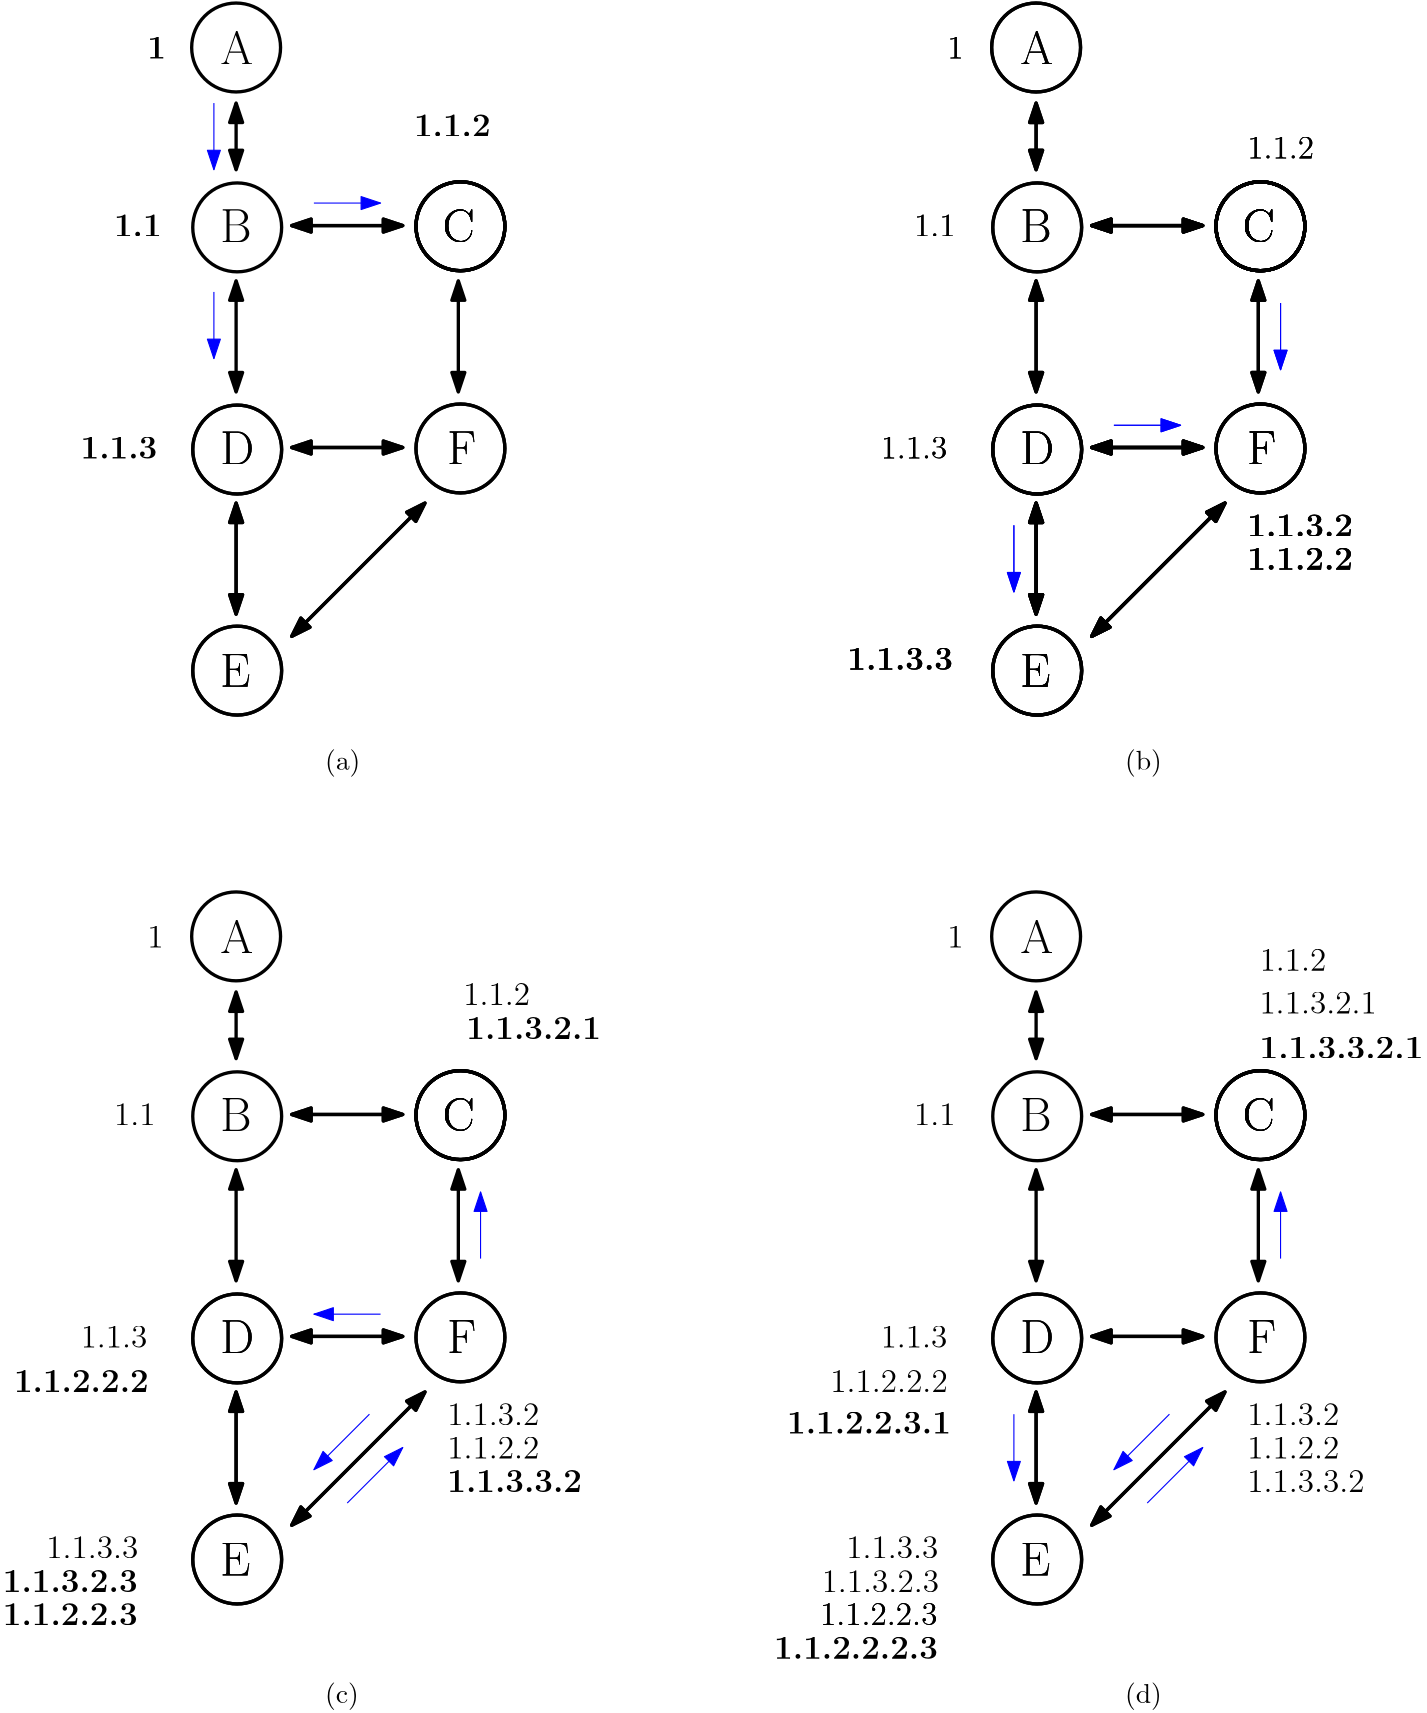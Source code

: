 <?xml version="1.0"?>
<!DOCTYPE ipe SYSTEM "ipe.dtd">
<ipe version="70218" creator="Ipe 7.2.26">
<info created="D:20230719032817" modified="D:20250822201027"/>
<ipestyle name="basic">
<symbol name="arrow/arc(spx)">
<path stroke="sym-stroke" fill="sym-stroke" pen="sym-pen">
0 0 m
-1 0.333 l
-1 -0.333 l
h
</path>
</symbol>
<symbol name="arrow/farc(spx)">
<path stroke="sym-stroke" fill="white" pen="sym-pen">
0 0 m
-1 0.333 l
-1 -0.333 l
h
</path>
</symbol>
<symbol name="arrow/ptarc(spx)">
<path stroke="sym-stroke" fill="sym-stroke" pen="sym-pen">
0 0 m
-1 0.333 l
-0.8 0 l
-1 -0.333 l
h
</path>
</symbol>
<symbol name="arrow/fptarc(spx)">
<path stroke="sym-stroke" fill="white" pen="sym-pen">
0 0 m
-1 0.333 l
-0.8 0 l
-1 -0.333 l
h
</path>
</symbol>
<symbol name="mark/circle(sx)" transformations="translations">
<path fill="sym-stroke">
0.6 0 0 0.6 0 0 e
0.4 0 0 0.4 0 0 e
</path>
</symbol>
<symbol name="mark/disk(sx)" transformations="translations">
<path fill="sym-stroke">
0.6 0 0 0.6 0 0 e
</path>
</symbol>
<symbol name="mark/fdisk(sfx)" transformations="translations">
<group>
<path fill="sym-fill">
0.5 0 0 0.5 0 0 e
</path>
<path fill="sym-stroke" fillrule="eofill">
0.6 0 0 0.6 0 0 e
0.4 0 0 0.4 0 0 e
</path>
</group>
</symbol>
<symbol name="mark/box(sx)" transformations="translations">
<path fill="sym-stroke" fillrule="eofill">
-0.6 -0.6 m
0.6 -0.6 l
0.6 0.6 l
-0.6 0.6 l
h
-0.4 -0.4 m
0.4 -0.4 l
0.4 0.4 l
-0.4 0.4 l
h
</path>
</symbol>
<symbol name="mark/square(sx)" transformations="translations">
<path fill="sym-stroke">
-0.6 -0.6 m
0.6 -0.6 l
0.6 0.6 l
-0.6 0.6 l
h
</path>
</symbol>
<symbol name="mark/fsquare(sfx)" transformations="translations">
<group>
<path fill="sym-fill">
-0.5 -0.5 m
0.5 -0.5 l
0.5 0.5 l
-0.5 0.5 l
h
</path>
<path fill="sym-stroke" fillrule="eofill">
-0.6 -0.6 m
0.6 -0.6 l
0.6 0.6 l
-0.6 0.6 l
h
-0.4 -0.4 m
0.4 -0.4 l
0.4 0.4 l
-0.4 0.4 l
h
</path>
</group>
</symbol>
<symbol name="mark/cross(sx)" transformations="translations">
<group>
<path fill="sym-stroke">
-0.43 -0.57 m
0.57 0.43 l
0.43 0.57 l
-0.57 -0.43 l
h
</path>
<path fill="sym-stroke">
-0.43 0.57 m
0.57 -0.43 l
0.43 -0.57 l
-0.57 0.43 l
h
</path>
</group>
</symbol>
<symbol name="arrow/fnormal(spx)">
<path stroke="sym-stroke" fill="white" pen="sym-pen">
0 0 m
-1 0.333 l
-1 -0.333 l
h
</path>
</symbol>
<symbol name="arrow/pointed(spx)">
<path stroke="sym-stroke" fill="sym-stroke" pen="sym-pen">
0 0 m
-1 0.333 l
-0.8 0 l
-1 -0.333 l
h
</path>
</symbol>
<symbol name="arrow/fpointed(spx)">
<path stroke="sym-stroke" fill="white" pen="sym-pen">
0 0 m
-1 0.333 l
-0.8 0 l
-1 -0.333 l
h
</path>
</symbol>
<symbol name="arrow/linear(spx)">
<path stroke="sym-stroke" pen="sym-pen">
-1 0.333 m
0 0 l
-1 -0.333 l
</path>
</symbol>
<symbol name="arrow/fdouble(spx)">
<path stroke="sym-stroke" fill="white" pen="sym-pen">
0 0 m
-1 0.333 l
-1 -0.333 l
h
-1 0 m
-2 0.333 l
-2 -0.333 l
h
</path>
</symbol>
<symbol name="arrow/double(spx)">
<path stroke="sym-stroke" fill="sym-stroke" pen="sym-pen">
0 0 m
-1 0.333 l
-1 -0.333 l
h
-1 0 m
-2 0.333 l
-2 -0.333 l
h
</path>
</symbol>
<symbol name="arrow/mid-normal(spx)">
<path stroke="sym-stroke" fill="sym-stroke" pen="sym-pen">
0.5 0 m
-0.5 0.333 l
-0.5 -0.333 l
h
</path>
</symbol>
<symbol name="arrow/mid-fnormal(spx)">
<path stroke="sym-stroke" fill="white" pen="sym-pen">
0.5 0 m
-0.5 0.333 l
-0.5 -0.333 l
h
</path>
</symbol>
<symbol name="arrow/mid-pointed(spx)">
<path stroke="sym-stroke" fill="sym-stroke" pen="sym-pen">
0.5 0 m
-0.5 0.333 l
-0.3 0 l
-0.5 -0.333 l
h
</path>
</symbol>
<symbol name="arrow/mid-fpointed(spx)">
<path stroke="sym-stroke" fill="white" pen="sym-pen">
0.5 0 m
-0.5 0.333 l
-0.3 0 l
-0.5 -0.333 l
h
</path>
</symbol>
<symbol name="arrow/mid-double(spx)">
<path stroke="sym-stroke" fill="sym-stroke" pen="sym-pen">
1 0 m
0 0.333 l
0 -0.333 l
h
0 0 m
-1 0.333 l
-1 -0.333 l
h
</path>
</symbol>
<symbol name="arrow/mid-fdouble(spx)">
<path stroke="sym-stroke" fill="white" pen="sym-pen">
1 0 m
0 0.333 l
0 -0.333 l
h
0 0 m
-1 0.333 l
-1 -0.333 l
h
</path>
</symbol>
<anglesize name="22.5 deg" value="22.5"/>
<anglesize name="30 deg" value="30"/>
<anglesize name="45 deg" value="45"/>
<anglesize name="60 deg" value="60"/>
<anglesize name="90 deg" value="90"/>
<arrowsize name="large" value="10"/>
<arrowsize name="small" value="5"/>
<arrowsize name="tiny" value="3"/>
<color name="blue" value="0 0 1"/>
<color name="brown" value="0.647 0.165 0.165"/>
<color name="darkblue" value="0 0 0.545"/>
<color name="darkcyan" value="0 0.545 0.545"/>
<color name="darkgray" value="0.663"/>
<color name="darkgreen" value="0 0.392 0"/>
<color name="darkmagenta" value="0.545 0 0.545"/>
<color name="darkorange" value="1 0.549 0"/>
<color name="darkred" value="0.545 0 0"/>
<color name="gold" value="1 0.843 0"/>
<color name="gray" value="0.745"/>
<color name="green" value="0 1 0"/>
<color name="lightblue" value="0.678 0.847 0.902"/>
<color name="lightcyan" value="0.878 1 1"/>
<color name="lightgray" value="0.827"/>
<color name="lightgreen" value="0.565 0.933 0.565"/>
<color name="lightyellow" value="1 1 0.878"/>
<color name="navy" value="0 0 0.502"/>
<color name="orange" value="1 0.647 0"/>
<color name="pink" value="1 0.753 0.796"/>
<color name="purple" value="0.627 0.125 0.941"/>
<color name="red" value="1 0 0"/>
<color name="seagreen" value="0.18 0.545 0.341"/>
<color name="turquoise" value="0.251 0.878 0.816"/>
<color name="violet" value="0.933 0.51 0.933"/>
<color name="yellow" value="1 1 0"/>
<dashstyle name="dash dot dotted" value="[4 2 1 2 1 2] 0"/>
<dashstyle name="dash dotted" value="[4 2 1 2] 0"/>
<dashstyle name="dashed" value="[4] 0"/>
<dashstyle name="dotted" value="[1 3] 0"/>
<gridsize name="10 pts (~3.5 mm)" value="10"/>
<gridsize name="14 pts (~5 mm)" value="14"/>
<gridsize name="16 pts (~6 mm)" value="16"/>
<gridsize name="20 pts (~7 mm)" value="20"/>
<gridsize name="28 pts (~10 mm)" value="28"/>
<gridsize name="32 pts (~12 mm)" value="32"/>
<gridsize name="4 pts" value="4"/>
<gridsize name="56 pts (~20 mm)" value="56"/>
<gridsize name="8 pts (~3 mm)" value="8"/>
<opacity name="10%" value="0.1"/>
<opacity name="30%" value="0.3"/>
<opacity name="50%" value="0.5"/>
<opacity name="75%" value="0.75"/>
<pen name="fat" value="1.2"/>
<pen name="heavier" value="0.8"/>
<pen name="ultrafat" value="2"/>
<symbolsize name="large" value="5"/>
<symbolsize name="small" value="2"/>
<symbolsize name="tiny" value="1.1"/>
<textsize name="Huge" value="\Huge"/>
<textsize name="LARGE" value="\LARGE"/>
<textsize name="Large" value="\Large"/>
<textsize name="footnote" value="\footnotesize"/>
<textsize name="huge" value="\huge"/>
<textsize name="large" value="\large"/>
<textsize name="script" value="\scriptsize"/>
<textsize name="small" value="\small"/>
<textsize name="tiny" value="\tiny"/>
<textstyle name="center" begin="\begin{center}" end="\end{center}"/>
<textstyle name="item" begin="\begin{itemize}\item{}" end="\end{itemize}"/>
<textstyle name="itemize" begin="\begin{itemize}" end="\end{itemize}"/>
<tiling name="falling" angle="-60" step="4" width="1"/>
<tiling name="rising" angle="30" step="4" width="1"/>
</ipestyle>
<page>
<layer name="alpha"/>
<view layers="alpha" active="alpha"/>
<path layer="alpha" matrix="1 0 0 1 32 0" stroke="black" pen="fat">
16 0 0 16 80 800 e
</path>
<text matrix="1 0 0 1 30.316 -6.0894" transformations="translations" pos="76 800" stroke="black" type="label" width="11.936" height="11.761" depth="0" valign="baseline" size="LARGE">A</text>
<path matrix="1 0 0 1 32.39 -64.758" stroke="black" pen="fat">
16 0 0 16 80 800 e
</path>
<path matrix="1 0 0 1 32.39 -144.737" stroke="black" pen="fat">
16 0 0 16 80 800 e
</path>
<path matrix="1 0 0 1 32.39 -224.32" stroke="black" pen="fat">
16 0 0 16 80 800 e
</path>
<path matrix="1 0 0 1 112.753 -64.347" stroke="black" pen="fat">
16 0 0 16 80 800 e
</path>
<path matrix="1 0 0 1 32 -16" stroke="black" pen="fat" arrow="normal/normal" rarrow="normal/normal">
80 652 m
80 612 l
</path>
<path matrix="1 0 0 1.66667 32 -477.333" stroke="black" pen="fat" arrow="normal/normal" rarrow="normal/normal">
80 716 m
80 692 l
</path>
<path matrix="1 0 0 1 32 0" stroke="black" pen="fat" arrow="normal/normal" rarrow="normal/normal">
80 780 m
80 756 l
</path>
<path matrix="1 0 0 1 112.753 -144.347" stroke="black" pen="fat">
16 0 0 16 80 800 e
</path>
<path matrix="1 0 0 1 32 -16" stroke="black" pen="fat" arrow="normal/normal" rarrow="normal/normal">
100 672 m
140 672 l
</path>
<text matrix="1 0 0 1 30.316 -70.0894" transformations="translations" pos="76 800" stroke="black" type="label" width="11.265" height="11.761" depth="0" valign="baseline" size="LARGE">B</text>
<text matrix="1 0 0 1 30.316 -150.089" transformations="translations" pos="76 800" stroke="black" type="label" width="12.164" height="11.761" depth="0" valign="baseline" size="LARGE">D</text>
<text matrix="1 0 0 1 30.316 -230.089" transformations="translations" pos="76 800" stroke="black" type="label" width="10.815" height="11.761" depth="0" valign="baseline" size="LARGE">E</text>
<text matrix="1 0 0 1 111.995 -150.016" transformations="translations" pos="76 800" stroke="black" type="label" width="10.365" height="11.761" depth="0" valign="baseline" size="LARGE">F</text>
<text matrix="1 0 0 1 110.316 -70.089" transformations="translations" pos="76 800" stroke="black" type="label" width="11.493" height="11.761" depth="0" valign="baseline" size="LARGE">C</text>
<path matrix="1 0 0 1 112.753 -64.347" stroke="black" pen="fat">
16 0 0 16 80 800 e
</path>
<text matrix="1 0 0 1 110.316 -70.089" transformations="translations" pos="76 800" stroke="black" type="label" width="11.493" height="11.761" depth="0" valign="baseline" size="LARGE">C</text>
<path matrix="1 0 0 1 112.753 -64.347" stroke="black" pen="fat">
16 0 0 16 80 800 e
</path>
<text matrix="1 0 0 1 110.316 -70.089" transformations="translations" pos="76 800" stroke="black" type="label" width="11.493" height="11.761" depth="0" valign="baseline" size="LARGE">C</text>
<path matrix="1 0 0 1 112.753 -64.347" stroke="black" pen="fat">
16 0 0 16 80 800 e
</path>
<text matrix="1 0 0 1 110.316 -70.089" transformations="translations" pos="76 800" stroke="black" type="label" width="11.493" height="11.761" depth="0" valign="baseline" size="LARGE">C</text>
<path matrix="1 0 0 1 112.753 -64.347" stroke="black" pen="fat">
16 0 0 16 80 800 e
</path>
<text matrix="1 0 0 1 110.316 -70.089" transformations="translations" pos="76 800" stroke="black" type="label" width="11.493" height="11.761" depth="0" valign="baseline" size="LARGE">C</text>
<path matrix="1 0 0 1 32 63.8919" stroke="black" pen="fat" arrow="normal/normal" rarrow="normal/normal">
100 672 m
140 672 l
</path>
<path matrix="1 0 0 1 32 63.8919" stroke="black" pen="fat" arrow="normal/normal" rarrow="normal/normal">
100 672 m
140 672 l
</path>
<path matrix="1 0 0 1 -144 0" stroke="black" pen="fat" arrow="normal/normal" rarrow="normal/normal">
324 636 m
276 588 l
</path>
<path matrix="1 0 0 1 32.39 -144.737" stroke="black" pen="fat">
16 0 0 16 80 800 e
</path>
<path matrix="1 0 0 1 32.39 -224.32" stroke="black" pen="fat">
16 0 0 16 80 800 e
</path>
<path matrix="1 0 0 1 32 -16" stroke="black" pen="fat" arrow="normal/normal" rarrow="normal/normal">
80 652 m
80 612 l
</path>
<path matrix="1 0 0 1 112.753 -144.347" stroke="black" pen="fat">
16 0 0 16 80 800 e
</path>
<path matrix="1 0 0 1 32 -16" stroke="black" pen="fat" arrow="normal/normal" rarrow="normal/normal">
100 672 m
140 672 l
</path>
<text matrix="1 0 0 1 30.316 -150.089" transformations="translations" pos="76 800" stroke="black" type="label" width="12.164" height="11.761" depth="0" valign="baseline" size="LARGE">D</text>
<text matrix="1 0 0 1 30.316 -230.089" transformations="translations" pos="76 800" stroke="black" type="label" width="10.815" height="11.761" depth="0" valign="baseline" size="LARGE">E</text>
<text matrix="1 0 0 1 111.995 -150.016" transformations="translations" pos="76 800" stroke="black" type="label" width="10.365" height="11.761" depth="0" valign="baseline" size="LARGE">F</text>
<path matrix="1 0 0 1 -144 0" stroke="black" pen="fat" arrow="normal/normal" rarrow="normal/normal">
324 636 m
276 588 l
</path>
<path matrix="1 0 0 1.66667 112 -477.333" stroke="black" pen="fat" arrow="normal/normal" rarrow="normal/normal">
80 716 m
80 692 l
</path>
<path matrix="1 0 0 1 -144 16" stroke="blue" arrow="normal/normal">
248 764 m
248 740 l
</path>
<path matrix="1 0 0 1 -144 -52" stroke="blue" arrow="normal/normal">
248 764 m
248 740 l
</path>
<path matrix="1 0 0 1 -144 16" stroke="blue" arrow="normal/normal">
284 728 m
308 728 l
</path>
<text matrix="1 0 0 1 32 -4" transformations="translations" pos="48 800" stroke="black" type="label" width="6.725" height="7.704" depth="0" valign="baseline" size="large">\textbf{1}</text>
<path matrix="1 0 0 1 320 0" stroke="black" pen="fat">
16 0 0 16 80 800 e
</path>
<text matrix="1 0 0 1 318.316 -6.0894" transformations="translations" pos="76 800" stroke="black" type="label" width="11.936" height="11.761" depth="0" valign="baseline" size="LARGE">A</text>
<path matrix="1 0 0 1 320.39 -64.758" stroke="black" pen="fat">
16 0 0 16 80 800 e
</path>
<path matrix="1 0 0 1 320.39 -144.737" stroke="black" pen="fat">
16 0 0 16 80 800 e
</path>
<path matrix="1 0 0 1 320.39 -224.32" stroke="black" pen="fat">
16 0 0 16 80 800 e
</path>
<path matrix="1 0 0 1 400.753 -64.347" stroke="black" pen="fat">
16 0 0 16 80 800 e
</path>
<path matrix="1 0 0 1 320 -16" stroke="black" pen="fat" arrow="normal/normal" rarrow="normal/normal">
80 652 m
80 612 l
</path>
<path matrix="1 0 0 1.66667 320 -477.333" stroke="black" pen="fat" arrow="normal/normal" rarrow="normal/normal">
80 716 m
80 692 l
</path>
<path matrix="1 0 0 1 320 0" stroke="black" pen="fat" arrow="normal/normal" rarrow="normal/normal">
80 780 m
80 756 l
</path>
<path matrix="1 0 0 1 400.753 -144.347" stroke="black" pen="fat">
16 0 0 16 80 800 e
</path>
<path matrix="1 0 0 1 320 -16" stroke="black" pen="fat" arrow="normal/normal" rarrow="normal/normal">
100 672 m
140 672 l
</path>
<text matrix="1 0 0 1 318.316 -70.0894" transformations="translations" pos="76 800" stroke="black" type="label" width="11.265" height="11.761" depth="0" valign="baseline" size="LARGE">B</text>
<text matrix="1 0 0 1 318.316 -150.089" transformations="translations" pos="76 800" stroke="black" type="label" width="12.164" height="11.761" depth="0" valign="baseline" size="LARGE">D</text>
<text matrix="1 0 0 1 318.316 -230.089" transformations="translations" pos="76 800" stroke="black" type="label" width="10.815" height="11.761" depth="0" valign="baseline" size="LARGE">E</text>
<text matrix="1 0 0 1 399.995 -150.016" transformations="translations" pos="76 800" stroke="black" type="label" width="10.365" height="11.761" depth="0" valign="baseline" size="LARGE">F</text>
<text matrix="1 0 0 1 398.316 -70.089" transformations="translations" pos="76 800" stroke="black" type="label" width="11.493" height="11.761" depth="0" valign="baseline" size="LARGE">C</text>
<path matrix="1 0 0 1 400.753 -64.347" stroke="black" pen="fat">
16 0 0 16 80 800 e
</path>
<text matrix="1 0 0 1 398.316 -70.089" transformations="translations" pos="76 800" stroke="black" type="label" width="11.493" height="11.761" depth="0" valign="baseline" size="LARGE">C</text>
<path matrix="1 0 0 1 400.753 -64.347" stroke="black" pen="fat">
16 0 0 16 80 800 e
</path>
<text matrix="1 0 0 1 398.316 -70.089" transformations="translations" pos="76 800" stroke="black" type="label" width="11.493" height="11.761" depth="0" valign="baseline" size="LARGE">C</text>
<path matrix="1 0 0 1 400.753 -64.347" stroke="black" pen="fat">
16 0 0 16 80 800 e
</path>
<text matrix="1 0 0 1 398.316 -70.089" transformations="translations" pos="76 800" stroke="black" type="label" width="11.493" height="11.761" depth="0" valign="baseline" size="LARGE">C</text>
<path matrix="1 0 0 1 400.753 -64.347" stroke="black" pen="fat">
16 0 0 16 80 800 e
</path>
<text matrix="1 0 0 1 398.316 -70.089" transformations="translations" pos="76 800" stroke="black" type="label" width="11.493" height="11.761" depth="0" valign="baseline" size="LARGE">C</text>
<path matrix="1 0 0 1 320 63.8919" stroke="black" pen="fat" arrow="normal/normal" rarrow="normal/normal">
100 672 m
140 672 l
</path>
<path matrix="1 0 0 1 320 63.8919" stroke="black" pen="fat" arrow="normal/normal" rarrow="normal/normal">
100 672 m
140 672 l
</path>
<path matrix="1 0 0 1 144 0" stroke="black" pen="fat" arrow="normal/normal" rarrow="normal/normal">
324 636 m
276 588 l
</path>
<path matrix="1 0 0 1 320.39 -144.737" stroke="black" pen="fat">
16 0 0 16 80 800 e
</path>
<path matrix="1 0 0 1 320.39 -224.32" stroke="black" pen="fat">
16 0 0 16 80 800 e
</path>
<path matrix="1 0 0 1 320 -16" stroke="black" pen="fat" arrow="normal/normal" rarrow="normal/normal">
80 652 m
80 612 l
</path>
<path matrix="1 0 0 1 400.753 -144.347" stroke="black" pen="fat">
16 0 0 16 80 800 e
</path>
<path matrix="1 0 0 1 320 -16" stroke="black" pen="fat" arrow="normal/normal" rarrow="normal/normal">
100 672 m
140 672 l
</path>
<text matrix="1 0 0 1 318.316 -150.089" transformations="translations" pos="76 800" stroke="black" type="label" width="12.164" height="11.761" depth="0" valign="baseline" size="LARGE">D</text>
<text matrix="1 0 0 1 318.316 -230.089" transformations="translations" pos="76 800" stroke="black" type="label" width="10.815" height="11.761" depth="0" valign="baseline" size="LARGE">E</text>
<text matrix="1 0 0 1 399.995 -150.016" transformations="translations" pos="76 800" stroke="black" type="label" width="10.365" height="11.761" depth="0" valign="baseline" size="LARGE">F</text>
<path matrix="1 0 0 1 144 0" stroke="black" pen="fat" arrow="normal/normal" rarrow="normal/normal">
324 636 m
276 588 l
</path>
<path matrix="1 0 0 1.66667 400 -477.333" stroke="black" pen="fat" arrow="normal/normal" rarrow="normal/normal">
80 716 m
80 692 l
</path>
<path matrix="1 0 0 1 144 -136" stroke="blue" arrow="normal/normal">
248 764 m
248 740 l
</path>
<path matrix="1 0 0 1 144 -64" stroke="blue" arrow="normal/normal">
284 728 m
308 728 l
</path>
<path matrix="1 0 0 1 32 -320" stroke="black" pen="fat">
16 0 0 16 80 800 e
</path>
<text matrix="1 0 0 1 30.316 -326.089" transformations="translations" pos="76 800" stroke="black" type="label" width="11.936" height="11.761" depth="0" valign="baseline" size="LARGE">A</text>
<path matrix="1 0 0 1 32.39 -384.758" stroke="black" pen="fat">
16 0 0 16 80 800 e
</path>
<path matrix="1 0 0 1 32.39 -464.737" stroke="black" pen="fat">
16 0 0 16 80 800 e
</path>
<path matrix="1 0 0 1 32.39 -544.32" stroke="black" pen="fat">
16 0 0 16 80 800 e
</path>
<path matrix="1 0 0 1 112.753 -384.347" stroke="black" pen="fat">
16 0 0 16 80 800 e
</path>
<path matrix="1 0 0 1 32 -336" stroke="black" pen="fat" arrow="normal/normal" rarrow="normal/normal">
80 652 m
80 612 l
</path>
<path matrix="1 0 0 1.66667 32 -797.333" stroke="black" pen="fat" arrow="normal/normal" rarrow="normal/normal">
80 716 m
80 692 l
</path>
<path matrix="1 0 0 1 32 -320" stroke="black" pen="fat" arrow="normal/normal" rarrow="normal/normal">
80 780 m
80 756 l
</path>
<path matrix="1 0 0 1 112.753 -464.347" stroke="black" pen="fat">
16 0 0 16 80 800 e
</path>
<path matrix="1 0 0 1 32 -336" stroke="black" pen="fat" arrow="normal/normal" rarrow="normal/normal">
100 672 m
140 672 l
</path>
<text matrix="1 0 0 1 30.316 -390.089" transformations="translations" pos="76 800" stroke="black" type="label" width="11.265" height="11.761" depth="0" valign="baseline" size="LARGE">B</text>
<text matrix="1 0 0 1 30.316 -470.089" transformations="translations" pos="76 800" stroke="black" type="label" width="12.164" height="11.761" depth="0" valign="baseline" size="LARGE">D</text>
<text matrix="1 0 0 1 30.316 -550.089" transformations="translations" pos="76 800" stroke="black" type="label" width="10.815" height="11.761" depth="0" valign="baseline" size="LARGE">E</text>
<text matrix="1 0 0 1 111.995 -470.016" transformations="translations" pos="76 800" stroke="black" type="label" width="10.365" height="11.761" depth="0" valign="baseline" size="LARGE">F</text>
<text matrix="1 0 0 1 110.316 -390.089" transformations="translations" pos="76 800" stroke="black" type="label" width="11.493" height="11.761" depth="0" valign="baseline" size="LARGE">C</text>
<path matrix="1 0 0 1 112.753 -384.347" stroke="black" pen="fat">
16 0 0 16 80 800 e
</path>
<text matrix="1 0 0 1 110.316 -390.089" transformations="translations" pos="76 800" stroke="black" type="label" width="11.493" height="11.761" depth="0" valign="baseline" size="LARGE">C</text>
<path matrix="1 0 0 1 112.753 -384.347" stroke="black" pen="fat">
16 0 0 16 80 800 e
</path>
<text matrix="1 0 0 1 110.316 -390.089" transformations="translations" pos="76 800" stroke="black" type="label" width="11.493" height="11.761" depth="0" valign="baseline" size="LARGE">C</text>
<path matrix="1 0 0 1 112.753 -384.347" stroke="black" pen="fat">
16 0 0 16 80 800 e
</path>
<text matrix="1 0 0 1 110.316 -390.089" transformations="translations" pos="76 800" stroke="black" type="label" width="11.493" height="11.761" depth="0" valign="baseline" size="LARGE">C</text>
<path matrix="1 0 0 1 112.753 -384.347" stroke="black" pen="fat">
16 0 0 16 80 800 e
</path>
<text matrix="1 0 0 1 110.316 -390.089" transformations="translations" pos="76 800" stroke="black" type="label" width="11.493" height="11.761" depth="0" valign="baseline" size="LARGE">C</text>
<path matrix="1 0 0 1 32 -256.108" stroke="black" pen="fat" arrow="normal/normal" rarrow="normal/normal">
100 672 m
140 672 l
</path>
<path matrix="1 0 0 1 32 -256.108" stroke="black" pen="fat" arrow="normal/normal" rarrow="normal/normal">
100 672 m
140 672 l
</path>
<path matrix="1 0 0 1 -144 -320" stroke="black" pen="fat" arrow="normal/normal" rarrow="normal/normal">
324 636 m
276 588 l
</path>
<path matrix="1 0 0 1 32.39 -464.737" stroke="black" pen="fat">
16 0 0 16 80 800 e
</path>
<path matrix="1 0 0 1 32.39 -544.32" stroke="black" pen="fat">
16 0 0 16 80 800 e
</path>
<path matrix="1 0 0 1 32 -336" stroke="black" pen="fat" arrow="normal/normal" rarrow="normal/normal">
80 652 m
80 612 l
</path>
<path matrix="1 0 0 1 112.753 -464.347" stroke="black" pen="fat">
16 0 0 16 80 800 e
</path>
<path matrix="1 0 0 1 32 -336" stroke="black" pen="fat" arrow="normal/normal" rarrow="normal/normal">
100 672 m
140 672 l
</path>
<text matrix="1 0 0 1 30.316 -470.089" transformations="translations" pos="76 800" stroke="black" type="label" width="12.164" height="11.761" depth="0" valign="baseline" size="LARGE">D</text>
<text matrix="1 0 0 1 30.316 -550.089" transformations="translations" pos="76 800" stroke="black" type="label" width="10.815" height="11.761" depth="0" valign="baseline" size="LARGE">E</text>
<text matrix="1 0 0 1 111.995 -470.016" transformations="translations" pos="76 800" stroke="black" type="label" width="10.365" height="11.761" depth="0" valign="baseline" size="LARGE">F</text>
<path matrix="1 0 0 1 -144 -320" stroke="black" pen="fat" arrow="normal/normal" rarrow="normal/normal">
324 636 m
276 588 l
</path>
<path matrix="1 0 0 1.66667 112 -797.333" stroke="black" pen="fat" arrow="normal/normal" rarrow="normal/normal">
80 716 m
80 692 l
</path>
<text matrix="1 0 0 1 20 -68" transformations="translations" pos="48 800" stroke="black" type="label" width="17.186" height="7.704" depth="0" valign="baseline" size="large">\textbf{1.1}</text>
<text matrix="1 0 0 1 8 -148" transformations="translations" pos="48 800" stroke="black" type="label" width="27.646" height="7.704" depth="0" valign="baseline" size="large">\textbf{1.1.3}</text>
<text matrix="1 0 0 1 128 -32" transformations="translations" pos="48 800" stroke="black" type="label" width="27.646" height="7.704" depth="0" valign="baseline" size="large">\textbf{1.1.2}</text>
<text matrix="1 0 0 1 320 -4" transformations="translations" pos="48 800" stroke="black" type="label" width="5.853" height="7.704" depth="0" valign="baseline" size="large">1</text>
<text matrix="1 0 0 1 308 -68" transformations="translations" pos="48 800" stroke="black" type="label" width="14.958" height="7.704" depth="0" valign="baseline" size="large">1.1</text>
<text matrix="1 0 0 1 296 -148" transformations="translations" pos="48 800" stroke="black" type="label" width="24.062" height="7.704" depth="0" valign="baseline" size="large">1.1.3</text>
<text matrix="1 0 0 1 428 -40" transformations="translations" pos="48 800" stroke="black" type="label" width="24.062" height="7.704" depth="0" valign="baseline" size="large">1.1.2</text>
<path matrix="1 0 0 1 240 -56" stroke="blue" arrow="normal/normal">
248 764 m
248 740 l
</path>
<text matrix="1 0 0 1 284 -224" transformations="translations" pos="48 800" stroke="black" type="label" width="38.107" height="7.704" depth="0" valign="baseline" size="large">\textbf{1.1.3.3}</text>
<text matrix="1 0 0 1 428 -176" transformations="translations" pos="48 800" stroke="black" type="label" width="38.107" height="7.704" depth="0" valign="baseline" size="large">\textbf{1.1.3.2}</text>
<text matrix="1 0 0 1 428 -188" transformations="translations" pos="48 800" stroke="black" type="label" width="38.107" height="7.704" depth="0" valign="baseline" size="large">\textbf{1.1.2.2}</text>
<path matrix="1 0 0 1 -336 -320" stroke="blue" arrow="normal/normal">
496 628 m
476 608 l
</path>
<path matrix="1 0 0 1 -336 -320" stroke="blue" arrow="normal/normal">
488 596 m
508 616 l
</path>
<path matrix="1 0 0 1 -336 -320" stroke="blue" arrow="normal/normal">
536 684 m
536 708 l
</path>
<path matrix="1 0 0 1 -336 -320" stroke="blue" arrow="normal/normal">
500 664 m
476 664 l
</path>
<text matrix="1 0 0 1 32 -324" transformations="translations" pos="48 800" stroke="black" type="label" width="5.853" height="7.704" depth="0" valign="baseline" size="large">1</text>
<text matrix="1 0 0 1 20 -388" transformations="translations" pos="48 800" stroke="black" type="label" width="18.86" height="7.704" depth="0" valign="baseline" size="large">1.1

</text>
<text matrix="1 0 0 1 8 -468" transformations="translations" pos="48 800" stroke="black" type="label" width="24.062" height="7.704" depth="0" valign="baseline" size="large">1.1.3</text>
<text matrix="1 0 0 1 145.787 -344.703" transformations="translations" pos="48 800" stroke="black" type="label" width="24.062" height="7.704" depth="0" valign="baseline" size="large">1.1.2</text>
<text matrix="1 0 0 1 -4.36972 -543.877" transformations="translations" pos="48 800" stroke="black" type="label" width="33.167" height="7.704" depth="0" valign="baseline" size="large">1.1.3.3</text>
<text matrix="1 0 0 1 140 -496" transformations="translations" pos="48 800" stroke="black" type="label" width="33.167" height="7.704" depth="0" valign="baseline" size="large">1.1.3.2</text>
<text matrix="1 0 0 1 140 -508" transformations="translations" pos="48 800" stroke="black" type="label" width="33.167" height="7.704" depth="0" valign="baseline" size="large">1.1.2.2</text>
<text matrix="1 0 0 1 140 -520" transformations="translations" pos="48 800" stroke="black" type="label" width="48.568" height="7.704" depth="0" valign="baseline" size="large">\textbf{1.1.3.3.2}</text>
<text matrix="1 0 0 1 -20 -556" transformations="translations" pos="48 800" stroke="black" type="label" width="48.568" height="7.704" depth="0" valign="baseline" size="large">\textbf{1.1.3.2.3}</text>
<text matrix="1 0 0 1 -20 -568" transformations="translations" pos="48 800" stroke="black" type="label" width="48.568" height="7.704" depth="0" valign="baseline" size="large">\textbf{1.1.2.2.3}</text>
<text matrix="1 0 0 1 -16 -484" transformations="translations" pos="48 800" stroke="black" type="label" width="48.568" height="7.704" depth="0" valign="baseline" size="large">\textbf{1.1.2.2.2}</text>
<text matrix="1 0 0 1 146.841 -356.899" transformations="translations" pos="48 800" stroke="black" type="label" width="48.568" height="7.704" depth="0" valign="baseline" size="large">\textbf{1.1.3.2.1}</text>
<path matrix="1 0 0 1 320 -320" stroke="black" pen="fat">
16 0 0 16 80 800 e
</path>
<text matrix="1 0 0 1 318.316 -326.089" transformations="translations" pos="76 800" stroke="black" type="label" width="11.936" height="11.761" depth="0" valign="baseline" size="LARGE">A</text>
<path matrix="1 0 0 1 320.39 -384.758" stroke="black" pen="fat">
16 0 0 16 80 800 e
</path>
<path matrix="1 0 0 1 320.39 -464.737" stroke="black" pen="fat">
16 0 0 16 80 800 e
</path>
<path matrix="1 0 0 1 320.39 -544.32" stroke="black" pen="fat">
16 0 0 16 80 800 e
</path>
<path matrix="1 0 0 1 400.753 -384.347" stroke="black" pen="fat">
16 0 0 16 80 800 e
</path>
<path matrix="1 0 0 1 320 -336" stroke="black" pen="fat" arrow="normal/normal" rarrow="normal/normal">
80 652 m
80 612 l
</path>
<path matrix="1 0 0 1.66667 320 -797.333" stroke="black" pen="fat" arrow="normal/normal" rarrow="normal/normal">
80 716 m
80 692 l
</path>
<path matrix="1 0 0 1 320 -320" stroke="black" pen="fat" arrow="normal/normal" rarrow="normal/normal">
80 780 m
80 756 l
</path>
<path matrix="1 0 0 1 400.753 -464.347" stroke="black" pen="fat">
16 0 0 16 80 800 e
</path>
<path matrix="1 0 0 1 320 -336" stroke="black" pen="fat" arrow="normal/normal" rarrow="normal/normal">
100 672 m
140 672 l
</path>
<text matrix="1 0 0 1 318.316 -390.089" transformations="translations" pos="76 800" stroke="black" type="label" width="11.265" height="11.761" depth="0" valign="baseline" size="LARGE">B</text>
<text matrix="1 0 0 1 318.316 -470.089" transformations="translations" pos="76 800" stroke="black" type="label" width="12.164" height="11.761" depth="0" valign="baseline" size="LARGE">D</text>
<text matrix="1 0 0 1 318.316 -550.089" transformations="translations" pos="76 800" stroke="black" type="label" width="10.815" height="11.761" depth="0" valign="baseline" size="LARGE">E</text>
<text matrix="1 0 0 1 399.995 -470.016" transformations="translations" pos="76 800" stroke="black" type="label" width="10.365" height="11.761" depth="0" valign="baseline" size="LARGE">F</text>
<text matrix="1 0 0 1 398.316 -390.089" transformations="translations" pos="76 800" stroke="black" type="label" width="11.493" height="11.761" depth="0" valign="baseline" size="LARGE">C</text>
<path matrix="1 0 0 1 400.753 -384.347" stroke="black" pen="fat">
16 0 0 16 80 800 e
</path>
<text matrix="1 0 0 1 398.316 -390.089" transformations="translations" pos="76 800" stroke="black" type="label" width="11.493" height="11.761" depth="0" valign="baseline" size="LARGE">C</text>
<path matrix="1 0 0 1 400.753 -384.347" stroke="black" pen="fat">
16 0 0 16 80 800 e
</path>
<text matrix="1 0 0 1 398.316 -390.089" transformations="translations" pos="76 800" stroke="black" type="label" width="11.493" height="11.761" depth="0" valign="baseline" size="LARGE">C</text>
<path matrix="1 0 0 1 400.753 -384.347" stroke="black" pen="fat">
16 0 0 16 80 800 e
</path>
<text matrix="1 0 0 1 398.316 -390.089" transformations="translations" pos="76 800" stroke="black" type="label" width="11.493" height="11.761" depth="0" valign="baseline" size="LARGE">C</text>
<path matrix="1 0 0 1 400.753 -384.347" stroke="black" pen="fat">
16 0 0 16 80 800 e
</path>
<text matrix="1 0 0 1 398.316 -390.089" transformations="translations" pos="76 800" stroke="black" type="label" width="11.493" height="11.761" depth="0" valign="baseline" size="LARGE">C</text>
<path matrix="1 0 0 1 320 -256.108" stroke="black" pen="fat" arrow="normal/normal" rarrow="normal/normal">
100 672 m
140 672 l
</path>
<path matrix="1 0 0 1 320 -256.108" stroke="black" pen="fat" arrow="normal/normal" rarrow="normal/normal">
100 672 m
140 672 l
</path>
<path matrix="1 0 0 1 144 -320" stroke="black" pen="fat" arrow="normal/normal" rarrow="normal/normal">
324 636 m
276 588 l
</path>
<path matrix="1 0 0 1 320.39 -464.737" stroke="black" pen="fat">
16 0 0 16 80 800 e
</path>
<path matrix="1 0 0 1 320.39 -544.32" stroke="black" pen="fat">
16 0 0 16 80 800 e
</path>
<path matrix="1 0 0 1 320 -336" stroke="black" pen="fat" arrow="normal/normal" rarrow="normal/normal">
80 652 m
80 612 l
</path>
<path matrix="1 0 0 1 400.753 -464.347" stroke="black" pen="fat">
16 0 0 16 80 800 e
</path>
<path matrix="1 0 0 1 320 -336" stroke="black" pen="fat" arrow="normal/normal" rarrow="normal/normal">
100 672 m
140 672 l
</path>
<text matrix="1 0 0 1 318.316 -470.089" transformations="translations" pos="76 800" stroke="black" type="label" width="12.164" height="11.761" depth="0" valign="baseline" size="LARGE">D</text>
<text matrix="1 0 0 1 318.316 -550.089" transformations="translations" pos="76 800" stroke="black" type="label" width="10.815" height="11.761" depth="0" valign="baseline" size="LARGE">E</text>
<text matrix="1 0 0 1 399.995 -470.016" transformations="translations" pos="76 800" stroke="black" type="label" width="10.365" height="11.761" depth="0" valign="baseline" size="LARGE">F</text>
<path matrix="1 0 0 1 144 -320" stroke="black" pen="fat" arrow="normal/normal" rarrow="normal/normal">
324 636 m
276 588 l
</path>
<path matrix="1 0 0 1.66667 400 -797.333" stroke="black" pen="fat" arrow="normal/normal" rarrow="normal/normal">
80 716 m
80 692 l
</path>
<path matrix="1 0 0 1 -48 -320" stroke="blue" arrow="normal/normal">
496 628 m
476 608 l
</path>
<path matrix="1 0 0 1 -48 -320" stroke="blue" arrow="normal/normal">
488 596 m
508 616 l
</path>
<path matrix="1 0 0 1 -48 -320" stroke="blue" arrow="normal/normal">
536 684 m
536 708 l
</path>
<text matrix="1 0 0 1 320 -324" transformations="translations" pos="48 800" stroke="black" type="label" width="5.853" height="7.704" depth="0" valign="baseline" size="large">1</text>
<text matrix="1 0 0 1 308 -388" transformations="translations" pos="48 800" stroke="black" type="label" width="18.86" height="7.704" depth="0" valign="baseline" size="large">1.1

</text>
<text matrix="1 0 0 1 296 -468" transformations="translations" pos="48 800" stroke="black" type="label" width="24.062" height="7.704" depth="0" valign="baseline" size="large">1.1.3</text>
<text matrix="1 0 0 1 432.431 -332.333" transformations="translations" pos="48 800" stroke="black" type="label" width="24.062" height="7.704" depth="0" valign="baseline" size="large">1.1.2</text>
<text matrix="1 0 0 1 283.63 -543.877" transformations="translations" pos="48 800" stroke="black" type="label" width="33.167" height="7.704" depth="0" valign="baseline" size="large">1.1.3.3</text>
<text matrix="1 0 0 1 428 -496" transformations="translations" pos="48 800" stroke="black" type="label" width="33.167" height="7.704" depth="0" valign="baseline" size="large">1.1.3.2</text>
<text matrix="1 0 0 1 428 -508" transformations="translations" pos="48 800" stroke="black" type="label" width="33.167" height="7.704" depth="0" valign="baseline" size="large">1.1.2.2</text>
<text matrix="1 0 0 1 428 -520" transformations="translations" pos="48 800" stroke="black" type="label" width="42.272" height="7.704" depth="0" valign="baseline" size="large">1.1.3.3.2</text>
<text matrix="1 0 0 1 274.768 -556.123" transformations="translations" pos="48 800" stroke="black" type="label" width="42.272" height="7.704" depth="0" valign="baseline" size="large">1.1.3.2.3</text>
<text matrix="1 0 0 1 274.218 -567.877" transformations="translations" pos="48 800" stroke="black" type="label" width="42.272" height="7.704" depth="0" valign="baseline" size="large">1.1.2.2.3</text>
<text matrix="1 0 0 1 277.913 -484" transformations="translations" pos="48 800" stroke="black" type="label" width="42.272" height="7.704" depth="0" valign="baseline" size="large">1.1.2.2.2</text>
<text matrix="1 0 0 1 432.376 -347.779" transformations="translations" pos="48 800" stroke="black" type="label" width="42.272" height="7.704" depth="0" valign="baseline" size="large">1.1.3.2.1</text>
<path matrix="1 0 0 1 320 0" stroke="black" pen="fat">
16 0 0 16 80 800 e
</path>
<text matrix="1 0 0 1 318.316 -6.0894" transformations="translations" pos="76 800" stroke="black" type="label" width="11.936" height="11.761" depth="0" valign="baseline" size="LARGE">A</text>
<path matrix="1 0 0 1 320.39 -64.758" stroke="black" pen="fat">
16 0 0 16 80 800 e
</path>
<path matrix="1 0 0 1 320.39 -144.737" stroke="black" pen="fat">
16 0 0 16 80 800 e
</path>
<path matrix="1 0 0 1 320.39 -224.32" stroke="black" pen="fat">
16 0 0 16 80 800 e
</path>
<path matrix="1 0 0 1 400.753 -64.347" stroke="black" pen="fat">
16 0 0 16 80 800 e
</path>
<path matrix="1 0 0 1 320 -16" stroke="black" pen="fat" arrow="normal/normal" rarrow="normal/normal">
80 652 m
80 612 l
</path>
<path matrix="1 0 0 1.66667 320 -477.333" stroke="black" pen="fat" arrow="normal/normal" rarrow="normal/normal">
80 716 m
80 692 l
</path>
<path matrix="1 0 0 1 320 0" stroke="black" pen="fat" arrow="normal/normal" rarrow="normal/normal">
80 780 m
80 756 l
</path>
<path matrix="1 0 0 1 400.753 -144.347" stroke="black" pen="fat">
16 0 0 16 80 800 e
</path>
<path matrix="1 0 0 1 320 -16" stroke="black" pen="fat" arrow="normal/normal" rarrow="normal/normal">
100 672 m
140 672 l
</path>
<text matrix="1 0 0 1 318.316 -70.0894" transformations="translations" pos="76 800" stroke="black" type="label" width="11.265" height="11.761" depth="0" valign="baseline" size="LARGE">B</text>
<text matrix="1 0 0 1 318.316 -150.089" transformations="translations" pos="76 800" stroke="black" type="label" width="12.164" height="11.761" depth="0" valign="baseline" size="LARGE">D</text>
<text matrix="1 0 0 1 318.316 -230.089" transformations="translations" pos="76 800" stroke="black" type="label" width="10.815" height="11.761" depth="0" valign="baseline" size="LARGE">E</text>
<text matrix="1 0 0 1 399.995 -150.016" transformations="translations" pos="76 800" stroke="black" type="label" width="10.365" height="11.761" depth="0" valign="baseline" size="LARGE">F</text>
<text matrix="1 0 0 1 398.316 -70.089" transformations="translations" pos="76 800" stroke="black" type="label" width="11.493" height="11.761" depth="0" valign="baseline" size="LARGE">C</text>
<path matrix="1 0 0 1 400.753 -64.347" stroke="black" pen="fat">
16 0 0 16 80 800 e
</path>
<text matrix="1 0 0 1 398.316 -70.089" transformations="translations" pos="76 800" stroke="black" type="label" width="11.493" height="11.761" depth="0" valign="baseline" size="LARGE">C</text>
<path matrix="1 0 0 1 400.753 -64.347" stroke="black" pen="fat">
16 0 0 16 80 800 e
</path>
<text matrix="1 0 0 1 398.316 -70.089" transformations="translations" pos="76 800" stroke="black" type="label" width="11.493" height="11.761" depth="0" valign="baseline" size="LARGE">C</text>
<path matrix="1 0 0 1 400.753 -64.347" stroke="black" pen="fat">
16 0 0 16 80 800 e
</path>
<text matrix="1 0 0 1 398.316 -70.089" transformations="translations" pos="76 800" stroke="black" type="label" width="11.493" height="11.761" depth="0" valign="baseline" size="LARGE">C</text>
<path matrix="1 0 0 1 400.753 -64.347" stroke="black" pen="fat">
16 0 0 16 80 800 e
</path>
<text matrix="1 0 0 1 398.316 -70.089" transformations="translations" pos="76 800" stroke="black" type="label" width="11.493" height="11.761" depth="0" valign="baseline" size="LARGE">C</text>
<path matrix="1 0 0 1 320 63.8919" stroke="black" pen="fat" arrow="normal/normal" rarrow="normal/normal">
100 672 m
140 672 l
</path>
<path matrix="1 0 0 1 320 63.8919" stroke="black" pen="fat" arrow="normal/normal" rarrow="normal/normal">
100 672 m
140 672 l
</path>
<path matrix="1 0 0 1 144 0" stroke="black" pen="fat" arrow="normal/normal" rarrow="normal/normal">
324 636 m
276 588 l
</path>
<path matrix="1 0 0 1 320.39 -144.737" stroke="black" pen="fat">
16 0 0 16 80 800 e
</path>
<path matrix="1 0 0 1 320.39 -224.32" stroke="black" pen="fat">
16 0 0 16 80 800 e
</path>
<path matrix="1 0 0 1 320 -16" stroke="black" pen="fat" arrow="normal/normal" rarrow="normal/normal">
80 652 m
80 612 l
</path>
<path matrix="1 0 0 1 400.753 -144.347" stroke="black" pen="fat">
16 0 0 16 80 800 e
</path>
<path matrix="1 0 0 1 320 -16" stroke="black" pen="fat" arrow="normal/normal" rarrow="normal/normal">
100 672 m
140 672 l
</path>
<text matrix="1 0 0 1 318.316 -150.089" transformations="translations" pos="76 800" stroke="black" type="label" width="12.164" height="11.761" depth="0" valign="baseline" size="LARGE">D</text>
<text matrix="1 0 0 1 318.316 -230.089" transformations="translations" pos="76 800" stroke="black" type="label" width="10.815" height="11.761" depth="0" valign="baseline" size="LARGE">E</text>
<text matrix="1 0 0 1 399.995 -150.016" transformations="translations" pos="76 800" stroke="black" type="label" width="10.365" height="11.761" depth="0" valign="baseline" size="LARGE">F</text>
<path matrix="1 0 0 1 144 0" stroke="black" pen="fat" arrow="normal/normal" rarrow="normal/normal">
324 636 m
276 588 l
</path>
<path matrix="1 0 0 1.66667 400 -477.333" stroke="black" pen="fat" arrow="normal/normal" rarrow="normal/normal">
80 716 m
80 692 l
</path>
<path matrix="1 0 0 1 144 -136" stroke="blue" arrow="normal/normal">
248 764 m
248 740 l
</path>
<path matrix="1 0 0 1 144 -64" stroke="blue" arrow="normal/normal">
284 728 m
308 728 l
</path>
<text matrix="1 0 0 1 320 -4" transformations="translations" pos="48 800" stroke="black" type="label" width="5.853" height="7.704" depth="0" valign="baseline" size="large">1</text>
<text matrix="1 0 0 1 308 -68" transformations="translations" pos="48 800" stroke="black" type="label" width="14.958" height="7.704" depth="0" valign="baseline" size="large">1.1</text>
<text matrix="1 0 0 1 296 -148" transformations="translations" pos="48 800" stroke="black" type="label" width="24.062" height="7.704" depth="0" valign="baseline" size="large">1.1.3</text>
<text matrix="1 0 0 1 428 -40" transformations="translations" pos="48 800" stroke="black" type="label" width="24.062" height="7.704" depth="0" valign="baseline" size="large">1.1.2</text>
<path matrix="1 0 0 1 240 -56" stroke="blue" arrow="normal/normal">
248 764 m
248 740 l
</path>
<text matrix="1 0 0 1 284 -224" transformations="translations" pos="48 800" stroke="black" type="label" width="38.107" height="7.704" depth="0" valign="baseline" size="large">\textbf{1.1.3.3}</text>
<text matrix="1 0 0 1 428 -176" transformations="translations" pos="48 800" stroke="black" type="label" width="38.107" height="7.704" depth="0" valign="baseline" size="large">\textbf{1.1.3.2}</text>
<text matrix="1 0 0 1 428 -188" transformations="translations" pos="48 800" stroke="black" type="label" width="38.107" height="7.704" depth="0" valign="baseline" size="large">\textbf{1.1.2.2}</text>
<text matrix="1 0 0 1 432.426 -363.933" transformations="translations" pos="48 800" stroke="black" type="label" width="59.029" height="7.704" depth="0" valign="baseline" size="large">\textbf{1.1.3.3.2.1}</text>
<text matrix="1 0 0 1 257.679 -580.073" transformations="translations" pos="48 800" stroke="black" type="label" width="59.029" height="7.704" depth="0" valign="baseline" size="large">\textbf{1.1.2.2.2.3}</text>
<path matrix="1 0 0 1 0 -16" stroke="blue" arrow="normal/normal">
392 324 m
392 300 l
</path>
<text matrix="1 0 0 1 274.218 -567.877" transformations="translations" pos="48 800" stroke="black" type="label" width="42.272" height="7.704" depth="0" valign="baseline" size="large">1.1.2.2.3</text>
<text matrix="1 0 0 1 262.329 -498.965" transformations="translations" pos="48 800" stroke="black" type="label" width="59.029" height="7.704" depth="0" valign="baseline" size="large">\textbf{1.1.2.2.3.1}</text>
<text matrix="1 0 0 1 0 -4" transformations="translations" pos="144 544" stroke="black" type="label" width="12.73" height="7.473" depth="2.49" valign="baseline">(a)</text>
<text matrix="1 0 0 1 288 -4" transformations="translations" pos="144 544" stroke="black" type="label" width="13.284" height="7.473" depth="2.49" valign="baseline">(b)</text>
<text matrix="1 0 0 1 0 -340" transformations="translations" pos="144 544" stroke="black" type="label" width="12.177" height="7.473" depth="2.49" valign="baseline">(c)</text>
<text matrix="1 0 0 1 288 -340" transformations="translations" pos="144 544" stroke="black" type="label" width="13.284" height="7.473" depth="2.49" valign="baseline">(d)</text>
</page>
</ipe>
